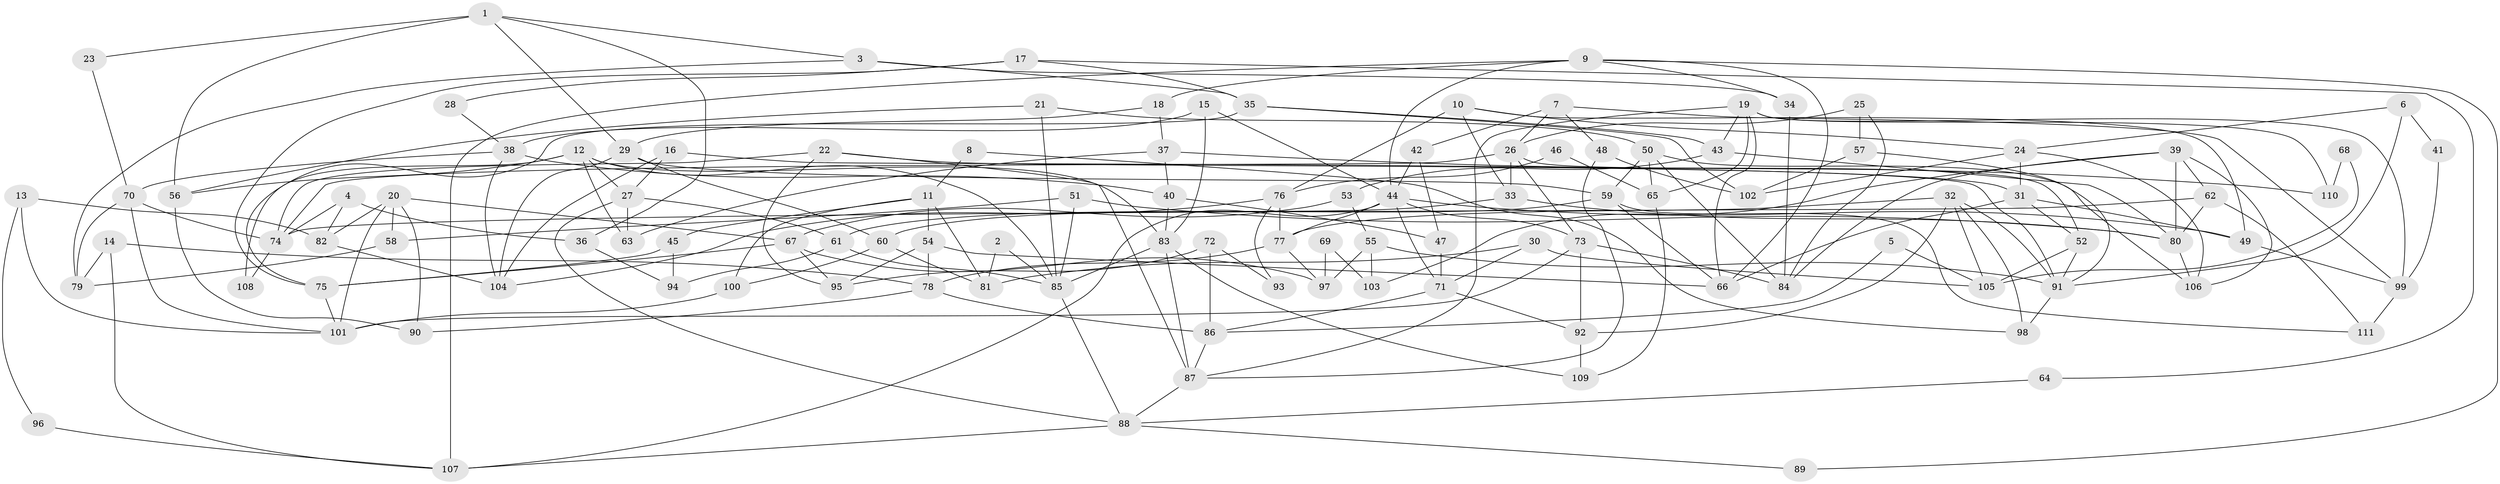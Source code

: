 // coarse degree distribution, {5: 0.16883116883116883, 2: 0.12987012987012986, 7: 0.15584415584415584, 3: 0.14285714285714285, 8: 0.012987012987012988, 4: 0.22077922077922077, 6: 0.11688311688311688, 9: 0.03896103896103896, 11: 0.012987012987012988}
// Generated by graph-tools (version 1.1) at 2025/52/02/27/25 19:52:07]
// undirected, 111 vertices, 222 edges
graph export_dot {
graph [start="1"]
  node [color=gray90,style=filled];
  1;
  2;
  3;
  4;
  5;
  6;
  7;
  8;
  9;
  10;
  11;
  12;
  13;
  14;
  15;
  16;
  17;
  18;
  19;
  20;
  21;
  22;
  23;
  24;
  25;
  26;
  27;
  28;
  29;
  30;
  31;
  32;
  33;
  34;
  35;
  36;
  37;
  38;
  39;
  40;
  41;
  42;
  43;
  44;
  45;
  46;
  47;
  48;
  49;
  50;
  51;
  52;
  53;
  54;
  55;
  56;
  57;
  58;
  59;
  60;
  61;
  62;
  63;
  64;
  65;
  66;
  67;
  68;
  69;
  70;
  71;
  72;
  73;
  74;
  75;
  76;
  77;
  78;
  79;
  80;
  81;
  82;
  83;
  84;
  85;
  86;
  87;
  88;
  89;
  90;
  91;
  92;
  93;
  94;
  95;
  96;
  97;
  98;
  99;
  100;
  101;
  102;
  103;
  104;
  105;
  106;
  107;
  108;
  109;
  110;
  111;
  1 -- 3;
  1 -- 56;
  1 -- 23;
  1 -- 29;
  1 -- 36;
  2 -- 81;
  2 -- 85;
  3 -- 35;
  3 -- 34;
  3 -- 79;
  4 -- 74;
  4 -- 82;
  4 -- 36;
  5 -- 105;
  5 -- 86;
  6 -- 91;
  6 -- 24;
  6 -- 41;
  7 -- 48;
  7 -- 26;
  7 -- 42;
  7 -- 99;
  8 -- 11;
  8 -- 98;
  9 -- 107;
  9 -- 44;
  9 -- 18;
  9 -- 34;
  9 -- 66;
  9 -- 89;
  10 -- 49;
  10 -- 76;
  10 -- 24;
  10 -- 33;
  11 -- 45;
  11 -- 81;
  11 -- 54;
  11 -- 100;
  12 -- 27;
  12 -- 83;
  12 -- 56;
  12 -- 63;
  12 -- 85;
  12 -- 108;
  13 -- 82;
  13 -- 101;
  13 -- 96;
  14 -- 79;
  14 -- 78;
  14 -- 107;
  15 -- 83;
  15 -- 44;
  15 -- 38;
  16 -- 27;
  16 -- 104;
  16 -- 91;
  17 -- 35;
  17 -- 75;
  17 -- 28;
  17 -- 64;
  18 -- 29;
  18 -- 37;
  19 -- 66;
  19 -- 99;
  19 -- 43;
  19 -- 65;
  19 -- 87;
  19 -- 110;
  20 -- 67;
  20 -- 58;
  20 -- 82;
  20 -- 90;
  20 -- 101;
  21 -- 85;
  21 -- 50;
  21 -- 56;
  22 -- 87;
  22 -- 74;
  22 -- 31;
  22 -- 95;
  23 -- 70;
  24 -- 31;
  24 -- 102;
  24 -- 106;
  25 -- 26;
  25 -- 84;
  25 -- 57;
  26 -- 52;
  26 -- 73;
  26 -- 33;
  26 -- 74;
  27 -- 61;
  27 -- 88;
  27 -- 63;
  28 -- 38;
  29 -- 59;
  29 -- 60;
  29 -- 104;
  30 -- 105;
  30 -- 71;
  30 -- 81;
  31 -- 66;
  31 -- 49;
  31 -- 52;
  32 -- 91;
  32 -- 77;
  32 -- 92;
  32 -- 98;
  32 -- 105;
  33 -- 61;
  33 -- 80;
  34 -- 84;
  35 -- 75;
  35 -- 43;
  35 -- 102;
  36 -- 94;
  37 -- 63;
  37 -- 40;
  37 -- 110;
  38 -- 40;
  38 -- 70;
  38 -- 104;
  39 -- 80;
  39 -- 106;
  39 -- 62;
  39 -- 84;
  39 -- 103;
  40 -- 83;
  40 -- 47;
  41 -- 99;
  42 -- 44;
  42 -- 47;
  43 -- 80;
  43 -- 53;
  44 -- 71;
  44 -- 49;
  44 -- 73;
  44 -- 77;
  44 -- 107;
  45 -- 94;
  45 -- 75;
  46 -- 65;
  46 -- 76;
  47 -- 71;
  48 -- 102;
  48 -- 87;
  49 -- 99;
  50 -- 84;
  50 -- 59;
  50 -- 65;
  50 -- 106;
  51 -- 80;
  51 -- 85;
  51 -- 58;
  52 -- 91;
  52 -- 105;
  53 -- 55;
  53 -- 67;
  54 -- 78;
  54 -- 66;
  54 -- 95;
  55 -- 97;
  55 -- 91;
  55 -- 103;
  56 -- 90;
  57 -- 102;
  57 -- 91;
  58 -- 79;
  59 -- 66;
  59 -- 60;
  59 -- 111;
  60 -- 100;
  60 -- 81;
  61 -- 85;
  61 -- 94;
  62 -- 80;
  62 -- 74;
  62 -- 111;
  64 -- 88;
  65 -- 109;
  67 -- 95;
  67 -- 75;
  67 -- 97;
  68 -- 105;
  68 -- 110;
  69 -- 103;
  69 -- 97;
  70 -- 74;
  70 -- 79;
  70 -- 101;
  71 -- 92;
  71 -- 86;
  72 -- 95;
  72 -- 86;
  72 -- 93;
  73 -- 101;
  73 -- 84;
  73 -- 92;
  74 -- 108;
  75 -- 101;
  76 -- 77;
  76 -- 104;
  76 -- 93;
  77 -- 78;
  77 -- 97;
  78 -- 86;
  78 -- 90;
  80 -- 106;
  82 -- 104;
  83 -- 109;
  83 -- 87;
  83 -- 85;
  85 -- 88;
  86 -- 87;
  87 -- 88;
  88 -- 107;
  88 -- 89;
  91 -- 98;
  92 -- 109;
  96 -- 107;
  99 -- 111;
  100 -- 101;
}

